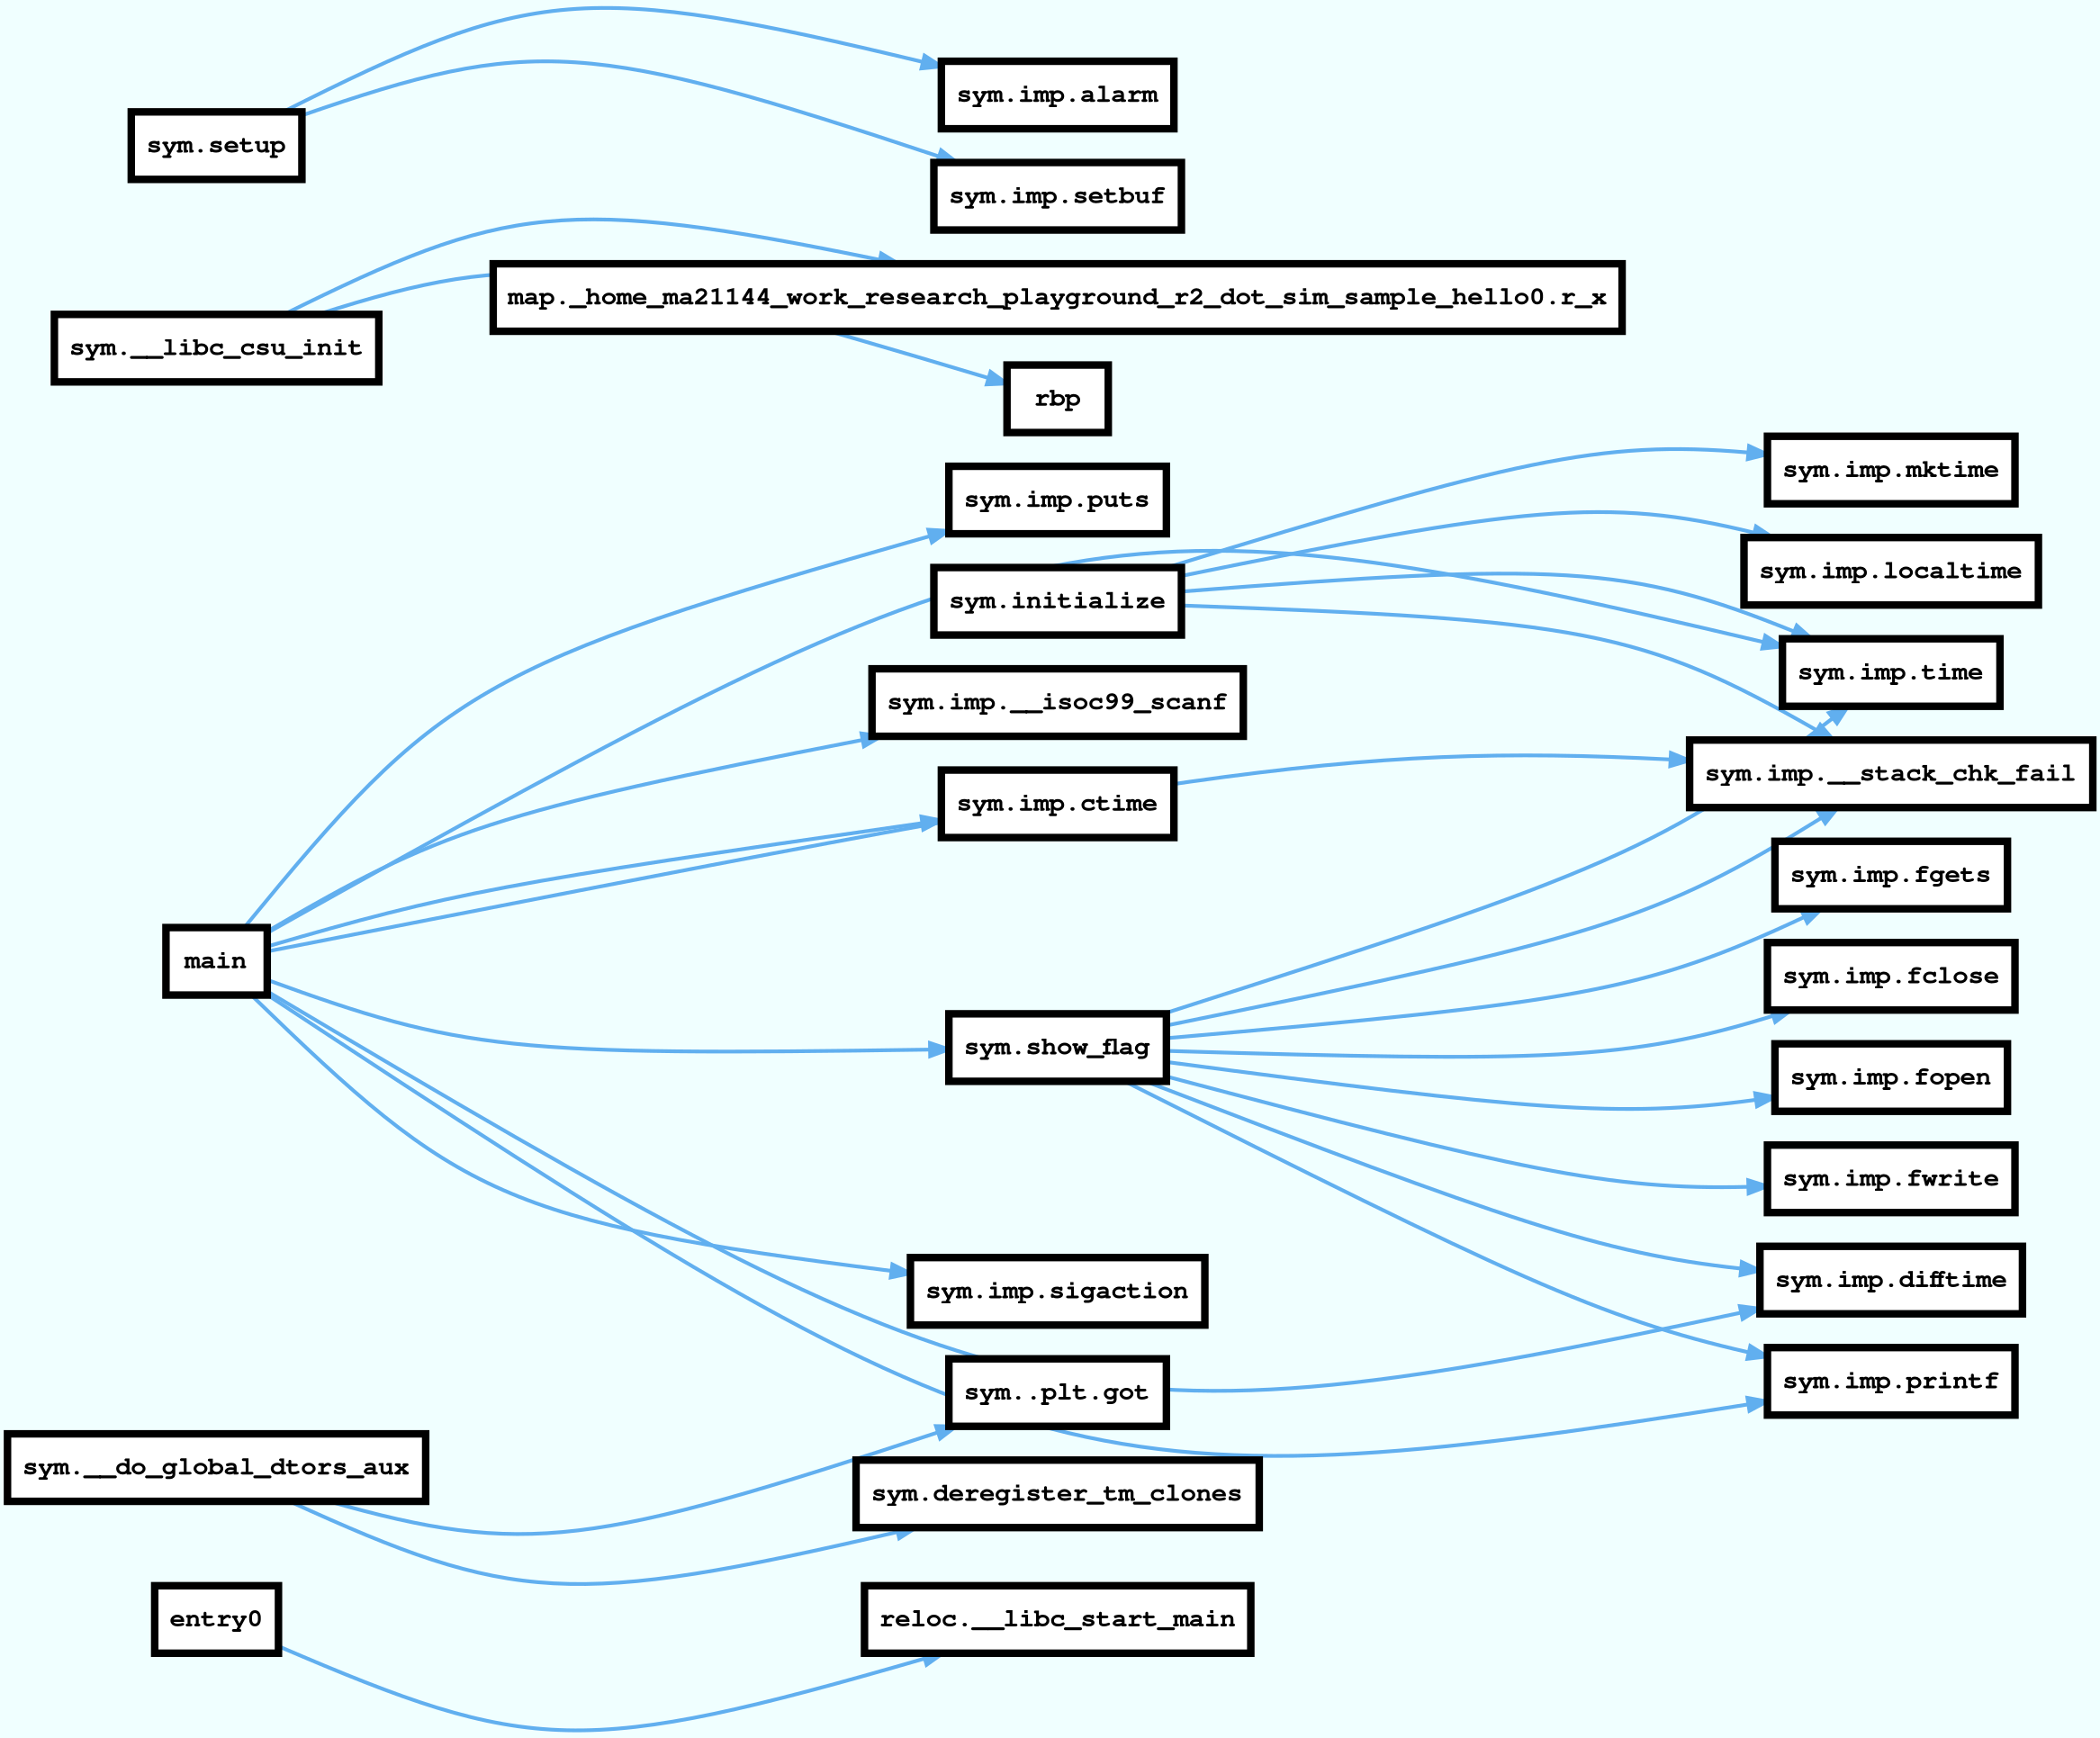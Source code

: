 digraph code {
rankdir=LR;
outputorder=edgesfirst;
graph [bgcolor=azure fontname="Courier" splines="curved"];
node [penwidth=4 fillcolor=white style=filled fontname="Courier Bold" fontsize=14 shape=box];
edge [arrowhead="normal" style=bold weight=2];
  "0x55b4be535240" [label="entry0" URL="entry0/0x55b4be535240"];
  "0x55b4be535240" -> "0x55b4be537fe0" [color="#61afef" URL="reloc.__libc_start_main/0x55b4be537fe0"];
  "0x55b4be537fe0" [label="reloc.__libc_start_main" URL="reloc.__libc_start_main/0x55b4be537fe0"];
  "0x55b4be5352e0" [label="sym.__do_global_dtors_aux" URL="sym.__do_global_dtors_aux/0x55b4be5352e0"];
  "0x55b4be5352e0" -> "0x55b4be535130" [color="#61afef" URL="sym..plt.got/0x55b4be535130"];
  "0x55b4be535130" [label="sym..plt.got" URL="sym..plt.got/0x55b4be535130"];
  "0x55b4be5352e0" -> "0x55b4be535270" [color="#61afef" URL="sym.deregister_tm_clones/0x55b4be535270"];
  "0x55b4be535270" [label="sym.deregister_tm_clones" URL="sym.deregister_tm_clones/0x55b4be535270"];
  "0x55b4be53536b" [label="sym.show_flag" URL="sym.show_flag/0x55b4be53536b"];
  "0x55b4be53536b" -> "0x55b4be5351f0" [color="#61afef" URL="sym.imp.time/0x55b4be5351f0"];
  "0x55b4be5351f0" [label="sym.imp.time" URL="sym.imp.time/0x55b4be5351f0"];
  "0x55b4be53536b" -> "0x55b4be5351c0" [color="#61afef" URL="sym.imp.difftime/0x55b4be5351c0"];
  "0x55b4be5351c0" [label="sym.imp.difftime" URL="sym.imp.difftime/0x55b4be5351c0"];
  "0x55b4be53536b" -> "0x55b4be5351b0" [color="#61afef" URL="sym.imp.printf/0x55b4be5351b0"];
  "0x55b4be5351b0" [label="sym.imp.printf" URL="sym.imp.printf/0x55b4be5351b0"];
  "0x55b4be53536b" -> "0x55b4be535210" [color="#61afef" URL="sym.imp.fopen/0x55b4be535210"];
  "0x55b4be535210" [label="sym.imp.fopen" URL="sym.imp.fopen/0x55b4be535210"];
  "0x55b4be53536b" -> "0x55b4be535230" [color="#61afef" URL="sym.imp.fwrite/0x55b4be535230"];
  "0x55b4be535230" [label="sym.imp.fwrite" URL="sym.imp.fwrite/0x55b4be535230"];
  "0x55b4be53536b" -> "0x55b4be5351e0" [color="#61afef" URL="sym.imp.fgets/0x55b4be5351e0"];
  "0x55b4be5351e0" [label="sym.imp.fgets" URL="sym.imp.fgets/0x55b4be5351e0"];
  "0x55b4be53536b" -> "0x55b4be535170" [color="#61afef" URL="sym.imp.fclose/0x55b4be535170"];
  "0x55b4be535170" [label="sym.imp.fclose" URL="sym.imp.fclose/0x55b4be535170"];
  "0x55b4be53536b" -> "0x55b4be535190" [color="#61afef" URL="sym.imp.__stack_chk_fail/0x55b4be535190"];
  "0x55b4be535190" [label="sym.imp.__stack_chk_fail" URL="sym.imp.__stack_chk_fail/0x55b4be535190"];
  "0x55b4be53547d" [label="sym.initialize" URL="sym.initialize/0x55b4be53547d"];
  "0x55b4be53547d" -> "0x55b4be5351f0" [color="#61afef" URL="sym.imp.time/0x55b4be5351f0"];
  "0x55b4be5351f0" [label="sym.imp.time" URL="sym.imp.time/0x55b4be5351f0"];
  "0x55b4be53547d" -> "0x55b4be535140" [color="#61afef" URL="sym.imp.localtime/0x55b4be535140"];
  "0x55b4be535140" [label="sym.imp.localtime" URL="sym.imp.localtime/0x55b4be535140"];
  "0x55b4be53547d" -> "0x55b4be535200" [color="#61afef" URL="sym.imp.mktime/0x55b4be535200"];
  "0x55b4be535200" [label="sym.imp.mktime" URL="sym.imp.mktime/0x55b4be535200"];
  "0x55b4be53547d" -> "0x55b4be535190" [color="#61afef" URL="sym.imp.__stack_chk_fail/0x55b4be535190"];
  "0x55b4be535190" [label="sym.imp.__stack_chk_fail" URL="sym.imp.__stack_chk_fail/0x55b4be535190"];
  "0x55b4be5356a0" [label="sym.__libc_csu_init" URL="sym.__libc_csu_init/0x55b4be5356a0"];
  "0x55b4be5356a0" -> "0x55b4be535000" [color="#61afef" URL="map._home_ma21144_work_research_playground_r2_dot_sim_sample_hello0.r_x/0x55b4be535000"];
  "0x55b4be535000" [label="map._home_ma21144_work_research_playground_r2_dot_sim_sample_hello0.r_x" URL="map._home_ma21144_work_research_playground_r2_dot_sim_sample_hello0.r_x/0x55b4be535000"];
  "0x55b4be5356a0" -> "0x00000000" [color="#61afef" URL="rbp/0x00000000"];
  "0x00000000" [label="rbp" URL="rbp/0x00000000"];
  "0x55b4be535505" [label="main" URL="main/0x55b4be535505"];
  "0x55b4be535505" -> "0x55b4be535160" [color="#61afef" URL="sym.imp.sigaction/0x55b4be535160"];
  "0x55b4be535160" [label="sym.imp.sigaction" URL="sym.imp.sigaction/0x55b4be535160"];
  "0x55b4be535505" -> "0x55b4be535150" [color="#61afef" URL="sym.imp.puts/0x55b4be535150"];
  "0x55b4be535150" [label="sym.imp.puts" URL="sym.imp.puts/0x55b4be535150"];
  "0x55b4be535505" -> "0x55b4be535220" [color="#61afef" URL="sym.imp.__isoc99_scanf/0x55b4be535220"];
  "0x55b4be535220" [label="sym.imp.__isoc99_scanf" URL="sym.imp.__isoc99_scanf/0x55b4be535220"];
  "0x55b4be535505" -> "0x55b4be5351b0" [color="#61afef" URL="sym.imp.printf/0x55b4be5351b0"];
  "0x55b4be5351b0" [label="sym.imp.printf" URL="sym.imp.printf/0x55b4be5351b0"];
  "0x55b4be535505" -> "0x55b4be535180" [color="#61afef" URL="sym.imp.ctime/0x55b4be535180"];
  "0x55b4be535180" [label="sym.imp.ctime" URL="sym.imp.ctime/0x55b4be535180"];
  "0x55b4be535505" -> "0x55b4be5351f0" [color="#61afef" URL="sym.imp.time/0x55b4be5351f0"];
  "0x55b4be5351f0" [label="sym.imp.time" URL="sym.imp.time/0x55b4be5351f0"];
  "0x55b4be535505" -> "0x55b4be5351c0" [color="#61afef" URL="sym.imp.difftime/0x55b4be5351c0"];
  "0x55b4be5351c0" [label="sym.imp.difftime" URL="sym.imp.difftime/0x55b4be5351c0"];
  "0x55b4be535505" -> "0x55b4be53536b" [color="#61afef" URL="sym.show_flag/0x55b4be53536b"];
  "0x55b4be53536b" [label="sym.show_flag" URL="sym.show_flag/0x55b4be53536b"];
  "0x55b4be535505" -> "0x55b4be535190" [color="#61afef" URL="sym.imp.__stack_chk_fail/0x55b4be535190"];
  "0x55b4be535190" [label="sym.imp.__stack_chk_fail" URL="sym.imp.__stack_chk_fail/0x55b4be535190"];
  "0x55b4be535329" [label="sym.setup" URL="sym.setup/0x55b4be535329"];
  "0x55b4be535329" -> "0x55b4be5351d0" [color="#61afef" URL="sym.imp.alarm/0x55b4be5351d0"];
  "0x55b4be5351d0" [label="sym.imp.alarm" URL="sym.imp.alarm/0x55b4be5351d0"];
  "0x55b4be535329" -> "0x55b4be5351a0" [color="#61afef" URL="sym.imp.setbuf/0x55b4be5351a0"];
  "0x55b4be5351a0" [label="sym.imp.setbuf" URL="sym.imp.setbuf/0x55b4be5351a0"];
}
